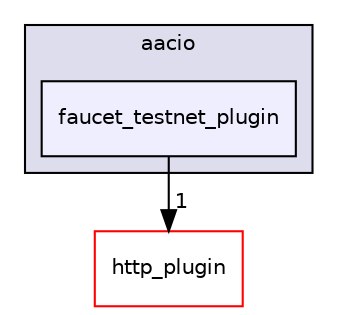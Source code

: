 digraph "plugins/faucet_testnet_plugin/include/aacio/faucet_testnet_plugin" {
  compound=true
  node [ fontsize="10", fontname="Helvetica"];
  edge [ labelfontsize="10", labelfontname="Helvetica"];
  subgraph clusterdir_a2a85718e70315af9b9619eaaf22bbbe {
    graph [ bgcolor="#ddddee", pencolor="black", label="aacio" fontname="Helvetica", fontsize="10", URL="dir_a2a85718e70315af9b9619eaaf22bbbe.html"]
  dir_790f086326f498149b3d7fdbcc8a8acf [shape=box, label="faucet_testnet_plugin", style="filled", fillcolor="#eeeeff", pencolor="black", URL="dir_790f086326f498149b3d7fdbcc8a8acf.html"];
  }
  dir_f833ff7a85c55360bd990f87a6f90636 [shape=box label="http_plugin" fillcolor="white" style="filled" color="red" URL="dir_f833ff7a85c55360bd990f87a6f90636.html"];
  dir_790f086326f498149b3d7fdbcc8a8acf->dir_f833ff7a85c55360bd990f87a6f90636 [headlabel="1", labeldistance=1.5 headhref="dir_001855_001856.html"];
}
